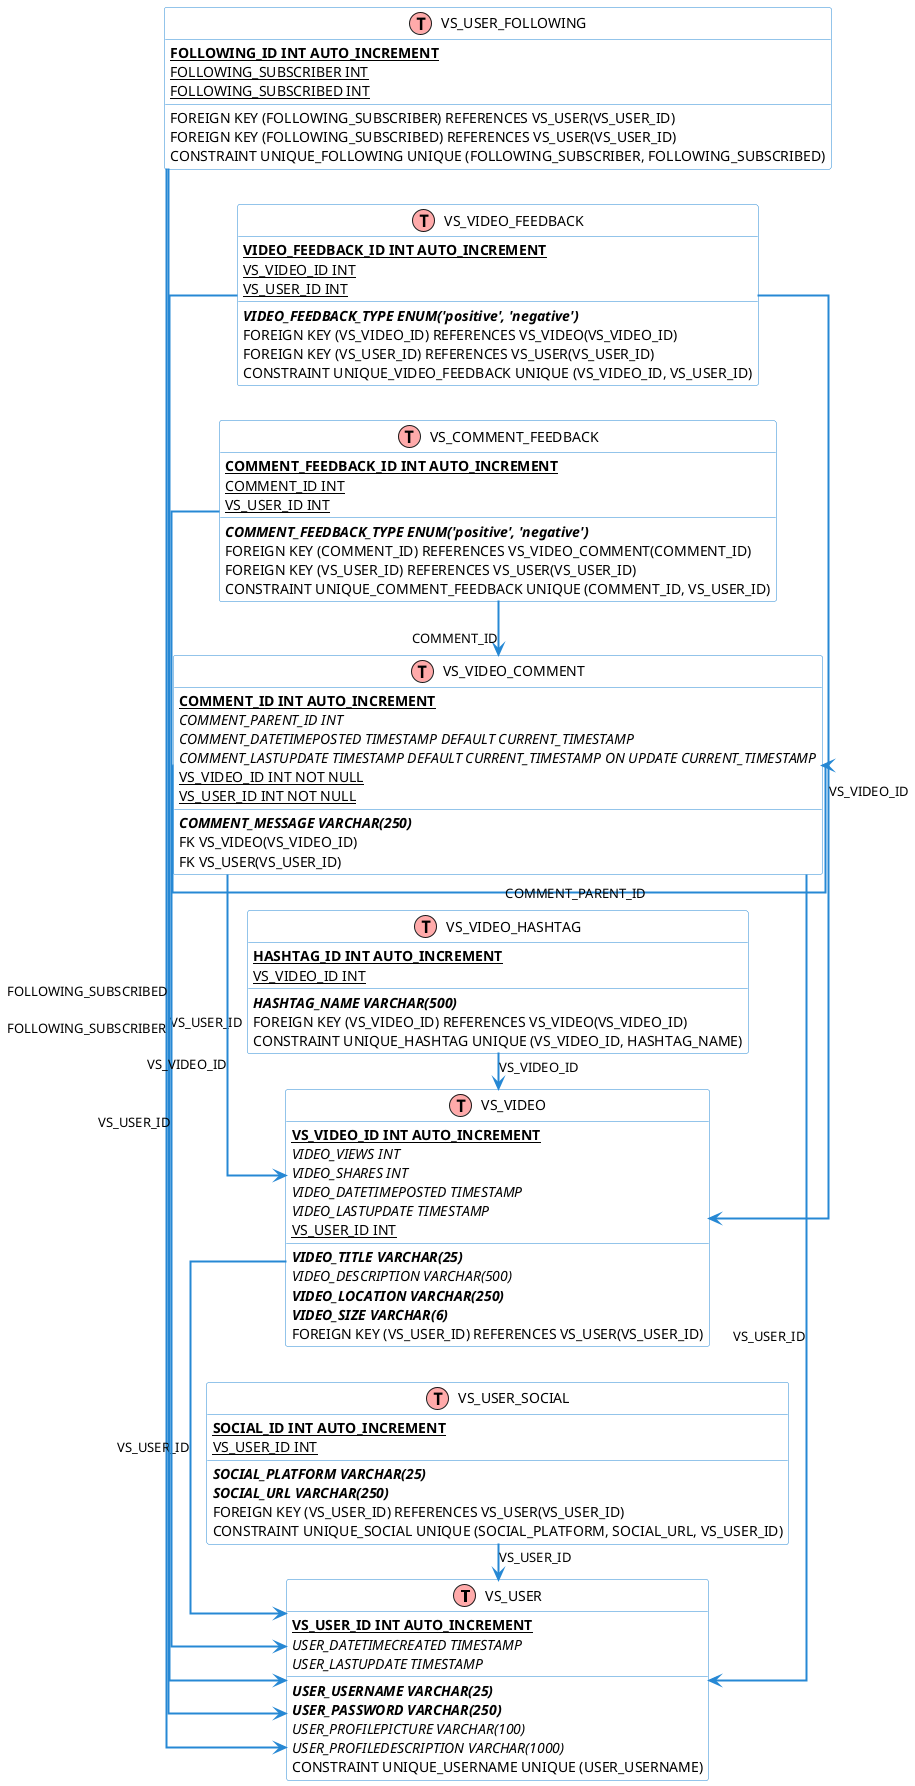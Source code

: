 @startuml database
!define table(x) class x << (T,#FFAAAA) >>
!define PK(x) <b><u>x</u></b>
!define FK(x) <u>x</u>
!define NOT_NULL(x) <b><i>x</i></b>
!define DEFAULT(x) <i>x</i>

left to right direction
skinparam roundcorner 5
skinparam linetype ortho /' polyline '/
skinparam shadowing false
skinparam handwritten false
skinparam class {
  BackgroundColor white
  ArrowColor #2688d4
  ArrowThickness 2
  BorderColor #2688d4
}

table(VS_USER) {
  PK(VS_USER_ID INT AUTO_INCREMENT)
  NOT_NULL(USER_USERNAME VARCHAR(25))
  NOT_NULL(USER_PASSWORD VARCHAR(250))
  DEFAULT(USER_PROFILEPICTURE VARCHAR(100))
  DEFAULT(USER_PROFILEDESCRIPTION VARCHAR(1000))
  DEFAULT(USER_DATETIMECREATED TIMESTAMP)
  DEFAULT(USER_LASTUPDATE TIMESTAMP)
  CONSTRAINT UNIQUE_USERNAME UNIQUE (USER_USERNAME)
}

table(VS_VIDEO) {
  PK(VS_VIDEO_ID INT AUTO_INCREMENT)
  NOT_NULL(VIDEO_TITLE VARCHAR(25))
  DEFAULT(VIDEO_DESCRIPTION VARCHAR(500))
  NOT_NULL(VIDEO_LOCATION VARCHAR(250))
  NOT_NULL(VIDEO_SIZE VARCHAR(6))
  DEFAULT(VIDEO_VIEWS INT)
  DEFAULT(VIDEO_SHARES INT)
  DEFAULT(VIDEO_DATETIMEPOSTED TIMESTAMP)
  DEFAULT(VIDEO_LASTUPDATE TIMESTAMP)
  FK(VS_USER_ID INT)
  FOREIGN KEY (VS_USER_ID) REFERENCES VS_USER(VS_USER_ID)
}

table(VS_USER_SOCIAL) {
  PK(SOCIAL_ID INT AUTO_INCREMENT)
  NOT_NULL(SOCIAL_PLATFORM VARCHAR(25))
  NOT_NULL(SOCIAL_URL VARCHAR(250))
  FK(VS_USER_ID INT)
  FOREIGN KEY (VS_USER_ID) REFERENCES VS_USER(VS_USER_ID)
  CONSTRAINT UNIQUE_SOCIAL UNIQUE (SOCIAL_PLATFORM, SOCIAL_URL, VS_USER_ID)
}

table(VS_USER_FOLLOWING) {
  PK(FOLLOWING_ID INT AUTO_INCREMENT)
  FK(FOLLOWING_SUBSCRIBER INT)
  FK(FOLLOWING_SUBSCRIBED INT)
  FOREIGN KEY (FOLLOWING_SUBSCRIBER) REFERENCES VS_USER(VS_USER_ID)
  FOREIGN KEY (FOLLOWING_SUBSCRIBED) REFERENCES VS_USER(VS_USER_ID)
  CONSTRAINT UNIQUE_FOLLOWING UNIQUE (FOLLOWING_SUBSCRIBER, FOLLOWING_SUBSCRIBED)
}

table(VS_VIDEO_FEEDBACK) {
  PK(VIDEO_FEEDBACK_ID INT AUTO_INCREMENT)
  NOT_NULL(VIDEO_FEEDBACK_TYPE ENUM('positive', 'negative'))
  FK(VS_VIDEO_ID INT)
  FK(VS_USER_ID INT)
  FOREIGN KEY (VS_VIDEO_ID) REFERENCES VS_VIDEO(VS_VIDEO_ID)
  FOREIGN KEY (VS_USER_ID) REFERENCES VS_USER(VS_USER_ID)
  CONSTRAINT UNIQUE_VIDEO_FEEDBACK UNIQUE (VS_VIDEO_ID, VS_USER_ID)
}

table(VS_COMMENT_FEEDBACK) {
  PK(COMMENT_FEEDBACK_ID INT AUTO_INCREMENT)
  NOT_NULL(COMMENT_FEEDBACK_TYPE ENUM('positive', 'negative'))
  FK(COMMENT_ID INT)
  FK(VS_USER_ID INT)
  FOREIGN KEY (COMMENT_ID) REFERENCES VS_VIDEO_COMMENT(COMMENT_ID)
  FOREIGN KEY (VS_USER_ID) REFERENCES VS_USER(VS_USER_ID)
  CONSTRAINT UNIQUE_COMMENT_FEEDBACK UNIQUE (COMMENT_ID, VS_USER_ID)
}

table(VS_VIDEO_HASHTAG) {
  PK(HASHTAG_ID INT AUTO_INCREMENT)
  NOT_NULL(HASHTAG_NAME VARCHAR(500))
  FK(VS_VIDEO_ID INT)
  FOREIGN KEY (VS_VIDEO_ID) REFERENCES VS_VIDEO(VS_VIDEO_ID)
  CONSTRAINT UNIQUE_HASHTAG UNIQUE (VS_VIDEO_ID, HASHTAG_NAME)
}

table(VS_VIDEO_COMMENT) {
  PK(COMMENT_ID INT AUTO_INCREMENT)
  DEFAULT(COMMENT_PARENT_ID INT)
  NOT_NULL(COMMENT_MESSAGE VARCHAR(250))
  DEFAULT(COMMENT_DATETIMEPOSTED TIMESTAMP DEFAULT CURRENT_TIMESTAMP)
  DEFAULT(COMMENT_LASTUPDATE TIMESTAMP DEFAULT CURRENT_TIMESTAMP ON UPDATE CURRENT_TIMESTAMP)
  FK(VS_VIDEO_ID INT NOT NULL)
  FK(VS_USER_ID INT NOT NULL)
  FK VS_VIDEO(VS_VIDEO_ID)
  FK VS_USER(VS_USER_ID)
}

VS_USER_FOLLOWING -> VS_USER: FOLLOWING_SUBSCRIBER
VS_USER_FOLLOWING -> VS_USER: FOLLOWING_SUBSCRIBED
VS_VIDEO -> VS_USER: VS_USER_ID
VS_USER_SOCIAL -> VS_USER: VS_USER_ID
VS_VIDEO_FEEDBACK -> VS_VIDEO: VS_VIDEO_ID
VS_VIDEO_FEEDBACK -> VS_USER: VS_USER_ID
VS_COMMENT_FEEDBACK -> VS_VIDEO_COMMENT: COMMENT_ID
VS_COMMENT_FEEDBACK -> VS_USER: VS_USER_ID
VS_VIDEO_HASHTAG -> VS_VIDEO: VS_VIDEO_ID
VS_VIDEO_COMMENT -> VS_USER: VS_USER_ID
VS_VIDEO_COMMENT -> VS_VIDEO: VS_VIDEO_ID
VS_VIDEO_COMMENT -> VS_VIDEO_COMMENT: COMMENT_PARENT_ID

@enduml
